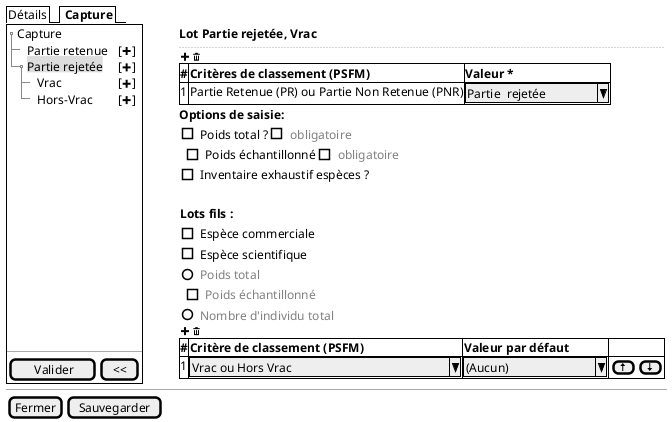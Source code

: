 @startsalt
{
  {/ Détails | <b> Capture }
  {+
      {T
           + Capture   | .
           ++ Partie retenue      | [<&plus>]
           ++ <back:#DDD>Partie rejetée      | [<&plus>]
           +++ Vrac               | [<&plus>]
           +++ Hors-Vrac          | [<&plus>]
      }
      .
      .
      .
      .
      .
      .
      .
      .
      .
      .
      .
      .
      .
      --
      {
         [<&checkmark> Valider] | [ << ]
      }
    } | . | {
    <b>Lot Partie rejetée, Vrac
      ..
      {<&plus> | <&trash> }
      {#
        <b># | <b>Critères de classement (PSFM) | <b>Valeur *
        1 | Partie Retenue (PR) ou Partie Non Retenue (PNR) | ^Partie  rejetée ^
      }

      <b>Options de saisie:

      { [ ] Poids total ? | [ ] <color:gray>obligatoire }
      { . | [ ] Poids échantillonné | [ ] <color:gray>obligatoire }

      { [ ] Inventaire exhaustif espèces ? }

      .

      {<b>Lots fils : }

      { [ ] Espèce commerciale }

      { [ ] Espèce scientifique }

      { ( ) <color:gray>Poids total }
      { . |  [ ] <color:gray>Poids échantillonné }

      { ( ) <color:gray>Nombre d'individu total }

      {<&plus> | <&trash> }
      {#

        <b># | <b>Critère de classement (PSFM)   | <b>Valeur par défaut | .
        1    | ^Vrac ou Hors Vrac               ^ | ^ (Aucun)        ^ | {[<&arrow-top>] | [<&arrow-bottom>]}
      }
    }

  -- | -- | --
  {
    [Fermer] | [Sauvegarder]
  }
}
@endsalt

